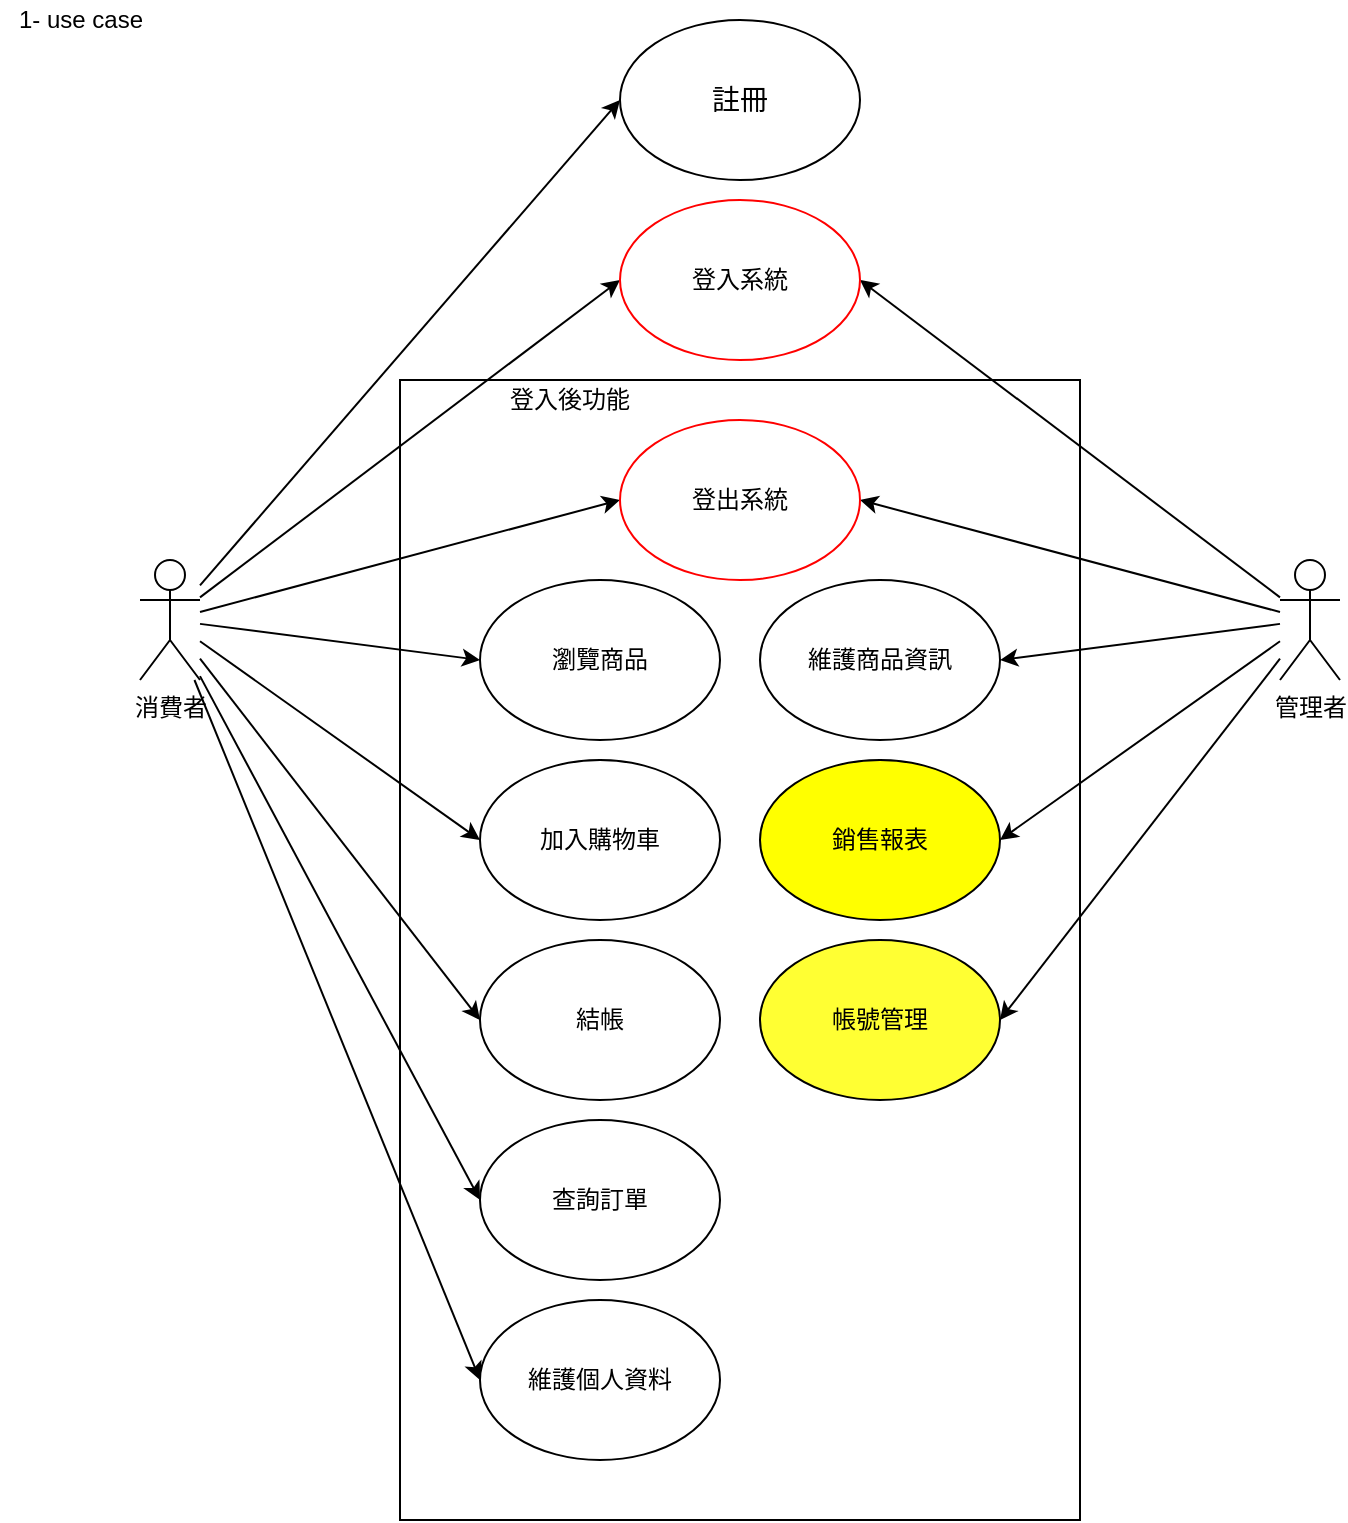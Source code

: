 <mxfile version="14.5.1" type="device" pages="2"><diagram id="Wm4ypDTuIp04akXSax9B" name="use case"><mxGraphModel dx="1026" dy="625" grid="1" gridSize="10" guides="1" tooltips="1" connect="1" arrows="1" fold="1" page="1" pageScale="1" pageWidth="827" pageHeight="1169" math="0" shadow="0"><root><mxCell id="0"/><mxCell id="1" parent="0"/><mxCell id="Pb5IeuFLPV7GcHT8lU9B-1" value="" style="rounded=0;whiteSpace=wrap;html=1;fillColor=none;align=left;" parent="1" vertex="1"><mxGeometry x="220" y="210" width="340" height="570" as="geometry"/></mxCell><mxCell id="osHJs6mH4rUX4oICDI8V-4" style="edgeStyle=none;rounded=0;orthogonalLoop=1;jettySize=auto;html=1;entryX=1;entryY=0.5;entryDx=0;entryDy=0;fontFamily=Helvetica;fontSize=14;fontColor=#990000;" parent="1" source="Pb5IeuFLPV7GcHT8lU9B-2" target="Pb5IeuFLPV7GcHT8lU9B-18" edge="1"><mxGeometry relative="1" as="geometry"/></mxCell><mxCell id="osHJs6mH4rUX4oICDI8V-7" style="edgeStyle=none;rounded=0;orthogonalLoop=1;jettySize=auto;html=1;entryX=1;entryY=0.5;entryDx=0;entryDy=0;fontFamily=Helvetica;fontSize=14;fontColor=#990000;" parent="1" source="Pb5IeuFLPV7GcHT8lU9B-2" target="osHJs6mH4rUX4oICDI8V-5" edge="1"><mxGeometry relative="1" as="geometry"/></mxCell><mxCell id="Pb5IeuFLPV7GcHT8lU9B-2" value="管理者" style="shape=umlActor;verticalLabelPosition=bottom;verticalAlign=top;html=1;outlineConnect=0;fillColor=none;" parent="1" vertex="1"><mxGeometry x="660" y="300" width="30" height="60" as="geometry"/></mxCell><mxCell id="osHJs6mH4rUX4oICDI8V-2" style="rounded=0;orthogonalLoop=1;jettySize=auto;html=1;entryX=0;entryY=0.5;entryDx=0;entryDy=0;fontFamily=Helvetica;fontSize=14;fontColor=#990000;" parent="1" source="Pb5IeuFLPV7GcHT8lU9B-3" target="osHJs6mH4rUX4oICDI8V-1" edge="1"><mxGeometry relative="1" as="geometry"/></mxCell><mxCell id="osHJs6mH4rUX4oICDI8V-3" style="edgeStyle=none;rounded=0;orthogonalLoop=1;jettySize=auto;html=1;entryX=0;entryY=0.5;entryDx=0;entryDy=0;fontFamily=Helvetica;fontSize=14;fontColor=#990000;" parent="1" source="Pb5IeuFLPV7GcHT8lU9B-3" target="Pb5IeuFLPV7GcHT8lU9B-18" edge="1"><mxGeometry relative="1" as="geometry"/></mxCell><mxCell id="osHJs6mH4rUX4oICDI8V-6" style="edgeStyle=none;rounded=0;orthogonalLoop=1;jettySize=auto;html=1;entryX=0;entryY=0.5;entryDx=0;entryDy=0;fontFamily=Helvetica;fontSize=14;fontColor=#990000;" parent="1" source="Pb5IeuFLPV7GcHT8lU9B-3" target="osHJs6mH4rUX4oICDI8V-5" edge="1"><mxGeometry relative="1" as="geometry"/></mxCell><mxCell id="Pb5IeuFLPV7GcHT8lU9B-3" value="消費者" style="shape=umlActor;verticalLabelPosition=bottom;verticalAlign=top;html=1;outlineConnect=0;fillColor=none;" parent="1" vertex="1"><mxGeometry x="90" y="300" width="30" height="60" as="geometry"/></mxCell><mxCell id="Pb5IeuFLPV7GcHT8lU9B-5" value="結帳" style="ellipse;whiteSpace=wrap;html=1;" parent="1" vertex="1"><mxGeometry x="260" y="490" width="120" height="80" as="geometry"/></mxCell><mxCell id="Pb5IeuFLPV7GcHT8lU9B-6" value="加入購物車" style="ellipse;whiteSpace=wrap;html=1;" parent="1" vertex="1"><mxGeometry x="260" y="400" width="120" height="80" as="geometry"/></mxCell><mxCell id="Pb5IeuFLPV7GcHT8lU9B-7" value="瀏覽商品" style="ellipse;whiteSpace=wrap;html=1;" parent="1" vertex="1"><mxGeometry x="260" y="310" width="120" height="80" as="geometry"/></mxCell><mxCell id="Pb5IeuFLPV7GcHT8lU9B-8" value="維護商品資訊" style="ellipse;whiteSpace=wrap;html=1;" parent="1" vertex="1"><mxGeometry x="400" y="310" width="120" height="80" as="geometry"/></mxCell><mxCell id="Pb5IeuFLPV7GcHT8lU9B-9" value="銷售報表" style="ellipse;whiteSpace=wrap;html=1;fillColor=#FFFF00;" parent="1" vertex="1"><mxGeometry x="400" y="400" width="120" height="80" as="geometry"/></mxCell><mxCell id="Pb5IeuFLPV7GcHT8lU9B-10" value="帳號管理" style="ellipse;whiteSpace=wrap;html=1;fillColor=#FFFF33;" parent="1" vertex="1"><mxGeometry x="400" y="490" width="120" height="80" as="geometry"/></mxCell><mxCell id="Pb5IeuFLPV7GcHT8lU9B-11" value="維護個人資料" style="ellipse;whiteSpace=wrap;html=1;" parent="1" vertex="1"><mxGeometry x="260" y="670" width="120" height="80" as="geometry"/></mxCell><mxCell id="Pb5IeuFLPV7GcHT8lU9B-12" value="查詢訂單" style="ellipse;whiteSpace=wrap;html=1;" parent="1" vertex="1"><mxGeometry x="260" y="580" width="120" height="80" as="geometry"/></mxCell><mxCell id="Pb5IeuFLPV7GcHT8lU9B-17" value="登入後功能" style="text;html=1;strokeColor=none;fillColor=none;align=center;verticalAlign=middle;whiteSpace=wrap;rounded=0;" parent="1" vertex="1"><mxGeometry x="260" y="210" width="90" height="20" as="geometry"/></mxCell><mxCell id="Pb5IeuFLPV7GcHT8lU9B-18" value="登出系統" style="ellipse;whiteSpace=wrap;html=1;fillColor=none;strokeColor=#FF0000;" parent="1" vertex="1"><mxGeometry x="330" y="230" width="120" height="80" as="geometry"/></mxCell><mxCell id="Pb5IeuFLPV7GcHT8lU9B-19" value="" style="endArrow=classic;html=1;entryX=0;entryY=0.5;entryDx=0;entryDy=0;" parent="1" source="Pb5IeuFLPV7GcHT8lU9B-3" target="Pb5IeuFLPV7GcHT8lU9B-7" edge="1"><mxGeometry width="50" height="50" relative="1" as="geometry"><mxPoint x="400" y="410" as="sourcePoint"/><mxPoint x="450" y="360" as="targetPoint"/></mxGeometry></mxCell><mxCell id="Pb5IeuFLPV7GcHT8lU9B-20" value="" style="endArrow=classic;html=1;entryX=0;entryY=0.5;entryDx=0;entryDy=0;" parent="1" source="Pb5IeuFLPV7GcHT8lU9B-3" target="Pb5IeuFLPV7GcHT8lU9B-6" edge="1"><mxGeometry width="50" height="50" relative="1" as="geometry"><mxPoint x="130" y="328.621" as="sourcePoint"/><mxPoint x="260" y="230" as="targetPoint"/></mxGeometry></mxCell><mxCell id="Pb5IeuFLPV7GcHT8lU9B-21" value="" style="endArrow=classic;html=1;entryX=0;entryY=0.5;entryDx=0;entryDy=0;" parent="1" source="Pb5IeuFLPV7GcHT8lU9B-3" target="Pb5IeuFLPV7GcHT8lU9B-5" edge="1"><mxGeometry width="50" height="50" relative="1" as="geometry"><mxPoint x="400" y="410" as="sourcePoint"/><mxPoint x="450" y="360" as="targetPoint"/></mxGeometry></mxCell><mxCell id="Pb5IeuFLPV7GcHT8lU9B-22" value="" style="endArrow=classic;html=1;entryX=0;entryY=0.5;entryDx=0;entryDy=0;" parent="1" source="Pb5IeuFLPV7GcHT8lU9B-3" target="Pb5IeuFLPV7GcHT8lU9B-12" edge="1"><mxGeometry width="50" height="50" relative="1" as="geometry"><mxPoint x="400" y="410" as="sourcePoint"/><mxPoint x="450" y="360" as="targetPoint"/></mxGeometry></mxCell><mxCell id="Pb5IeuFLPV7GcHT8lU9B-23" value="" style="endArrow=classic;html=1;entryX=0;entryY=0.5;entryDx=0;entryDy=0;" parent="1" source="Pb5IeuFLPV7GcHT8lU9B-3" target="Pb5IeuFLPV7GcHT8lU9B-11" edge="1"><mxGeometry width="50" height="50" relative="1" as="geometry"><mxPoint x="400" y="410" as="sourcePoint"/><mxPoint x="450" y="360" as="targetPoint"/></mxGeometry></mxCell><mxCell id="Pb5IeuFLPV7GcHT8lU9B-25" value="" style="endArrow=classic;html=1;entryX=1;entryY=0.5;entryDx=0;entryDy=0;" parent="1" source="Pb5IeuFLPV7GcHT8lU9B-2" target="Pb5IeuFLPV7GcHT8lU9B-10" edge="1"><mxGeometry width="50" height="50" relative="1" as="geometry"><mxPoint x="400" y="410" as="sourcePoint"/><mxPoint x="450" y="360" as="targetPoint"/></mxGeometry></mxCell><mxCell id="Pb5IeuFLPV7GcHT8lU9B-26" value="" style="endArrow=classic;html=1;entryX=1;entryY=0.5;entryDx=0;entryDy=0;" parent="1" source="Pb5IeuFLPV7GcHT8lU9B-2" target="Pb5IeuFLPV7GcHT8lU9B-9" edge="1"><mxGeometry width="50" height="50" relative="1" as="geometry"><mxPoint x="400" y="410" as="sourcePoint"/><mxPoint x="450" y="360" as="targetPoint"/></mxGeometry></mxCell><mxCell id="Pb5IeuFLPV7GcHT8lU9B-27" value="" style="endArrow=classic;html=1;entryX=1;entryY=0.5;entryDx=0;entryDy=0;" parent="1" source="Pb5IeuFLPV7GcHT8lU9B-2" target="Pb5IeuFLPV7GcHT8lU9B-8" edge="1"><mxGeometry width="50" height="50" relative="1" as="geometry"><mxPoint x="400" y="410" as="sourcePoint"/><mxPoint x="450" y="360" as="targetPoint"/></mxGeometry></mxCell><mxCell id="Pb5IeuFLPV7GcHT8lU9B-28" value="1- use case" style="text;html=1;align=center;verticalAlign=middle;resizable=0;points=[];autosize=1;" parent="1" vertex="1"><mxGeometry x="20" y="20" width="80" height="20" as="geometry"/></mxCell><mxCell id="osHJs6mH4rUX4oICDI8V-1" value="&lt;font color=&quot;#000000&quot;&gt;註冊&lt;/font&gt;" style="ellipse;whiteSpace=wrap;html=1;labelBackgroundColor=#ffffff;fillColor=#ffffff;gradientColor=none;fontFamily=Helvetica;fontSize=14;fontColor=#990000;" parent="1" vertex="1"><mxGeometry x="330" y="30" width="120" height="80" as="geometry"/></mxCell><mxCell id="osHJs6mH4rUX4oICDI8V-5" value="登入系統" style="ellipse;whiteSpace=wrap;html=1;fillColor=none;strokeColor=#FF0000;" parent="1" vertex="1"><mxGeometry x="330" y="120" width="120" height="80" as="geometry"/></mxCell></root></mxGraphModel></diagram><diagram id="AEJMREMvjzjHpViN9VCR" name="第2頁"><mxGraphModel dx="1026" dy="527" grid="1" gridSize="10" guides="1" tooltips="1" connect="1" arrows="1" fold="1" page="1" pageScale="1" pageWidth="827" pageHeight="1169" math="0" shadow="0"><root><mxCell id="fVJBvIoIGiAur5PqLq90-0"/><mxCell id="fVJBvIoIGiAur5PqLq90-1" parent="fVJBvIoIGiAur5PqLq90-0"/></root></mxGraphModel></diagram></mxfile>